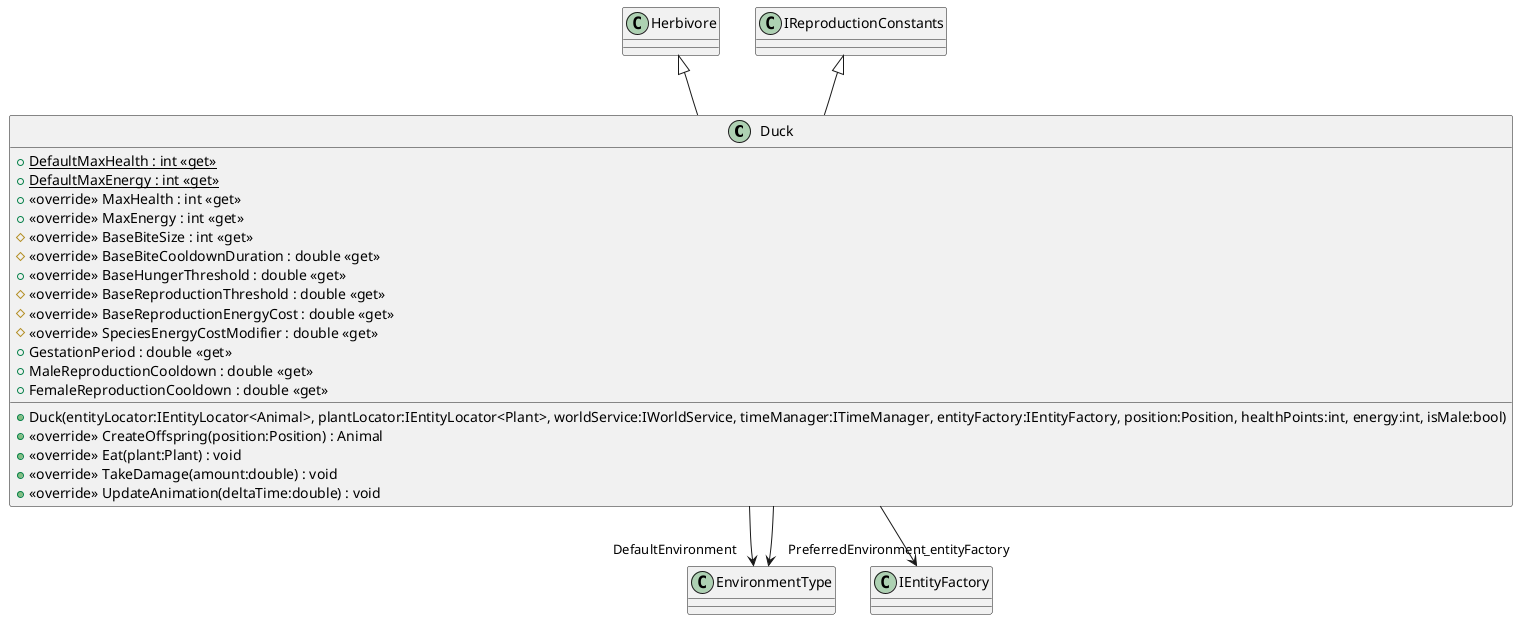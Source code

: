 @startuml
class Duck {
    + {static} DefaultMaxHealth : int <<get>>
    + {static} DefaultMaxEnergy : int <<get>>
    + <<override>> MaxHealth : int <<get>>
    + <<override>> MaxEnergy : int <<get>>
    # <<override>> BaseBiteSize : int <<get>>
    # <<override>> BaseBiteCooldownDuration : double <<get>>
    + <<override>> BaseHungerThreshold : double <<get>>
    # <<override>> BaseReproductionThreshold : double <<get>>
    # <<override>> BaseReproductionEnergyCost : double <<get>>
    # <<override>> SpeciesEnergyCostModifier : double <<get>>
    + GestationPeriod : double <<get>>
    + MaleReproductionCooldown : double <<get>>
    + FemaleReproductionCooldown : double <<get>>
    + Duck(entityLocator:IEntityLocator<Animal>, plantLocator:IEntityLocator<Plant>, worldService:IWorldService, timeManager:ITimeManager, entityFactory:IEntityFactory, position:Position, healthPoints:int, energy:int, isMale:bool)
    + <<override>> CreateOffspring(position:Position) : Animal
    + <<override>> Eat(plant:Plant) : void
    + <<override>> TakeDamage(amount:double) : void
    + <<override>> UpdateAnimation(deltaTime:double) : void
}
Herbivore <|-- Duck
IReproductionConstants <|-- Duck
Duck --> "DefaultEnvironment" EnvironmentType
Duck --> "PreferredEnvironment" EnvironmentType
Duck --> "_entityFactory" IEntityFactory
@enduml
